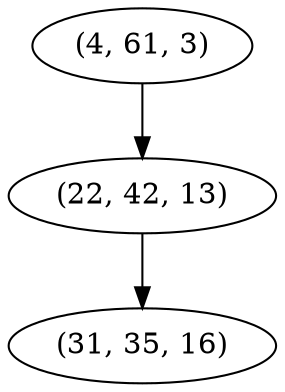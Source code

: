 digraph tree {
    "(4, 61, 3)";
    "(22, 42, 13)";
    "(31, 35, 16)";
    "(4, 61, 3)" -> "(22, 42, 13)";
    "(22, 42, 13)" -> "(31, 35, 16)";
}
